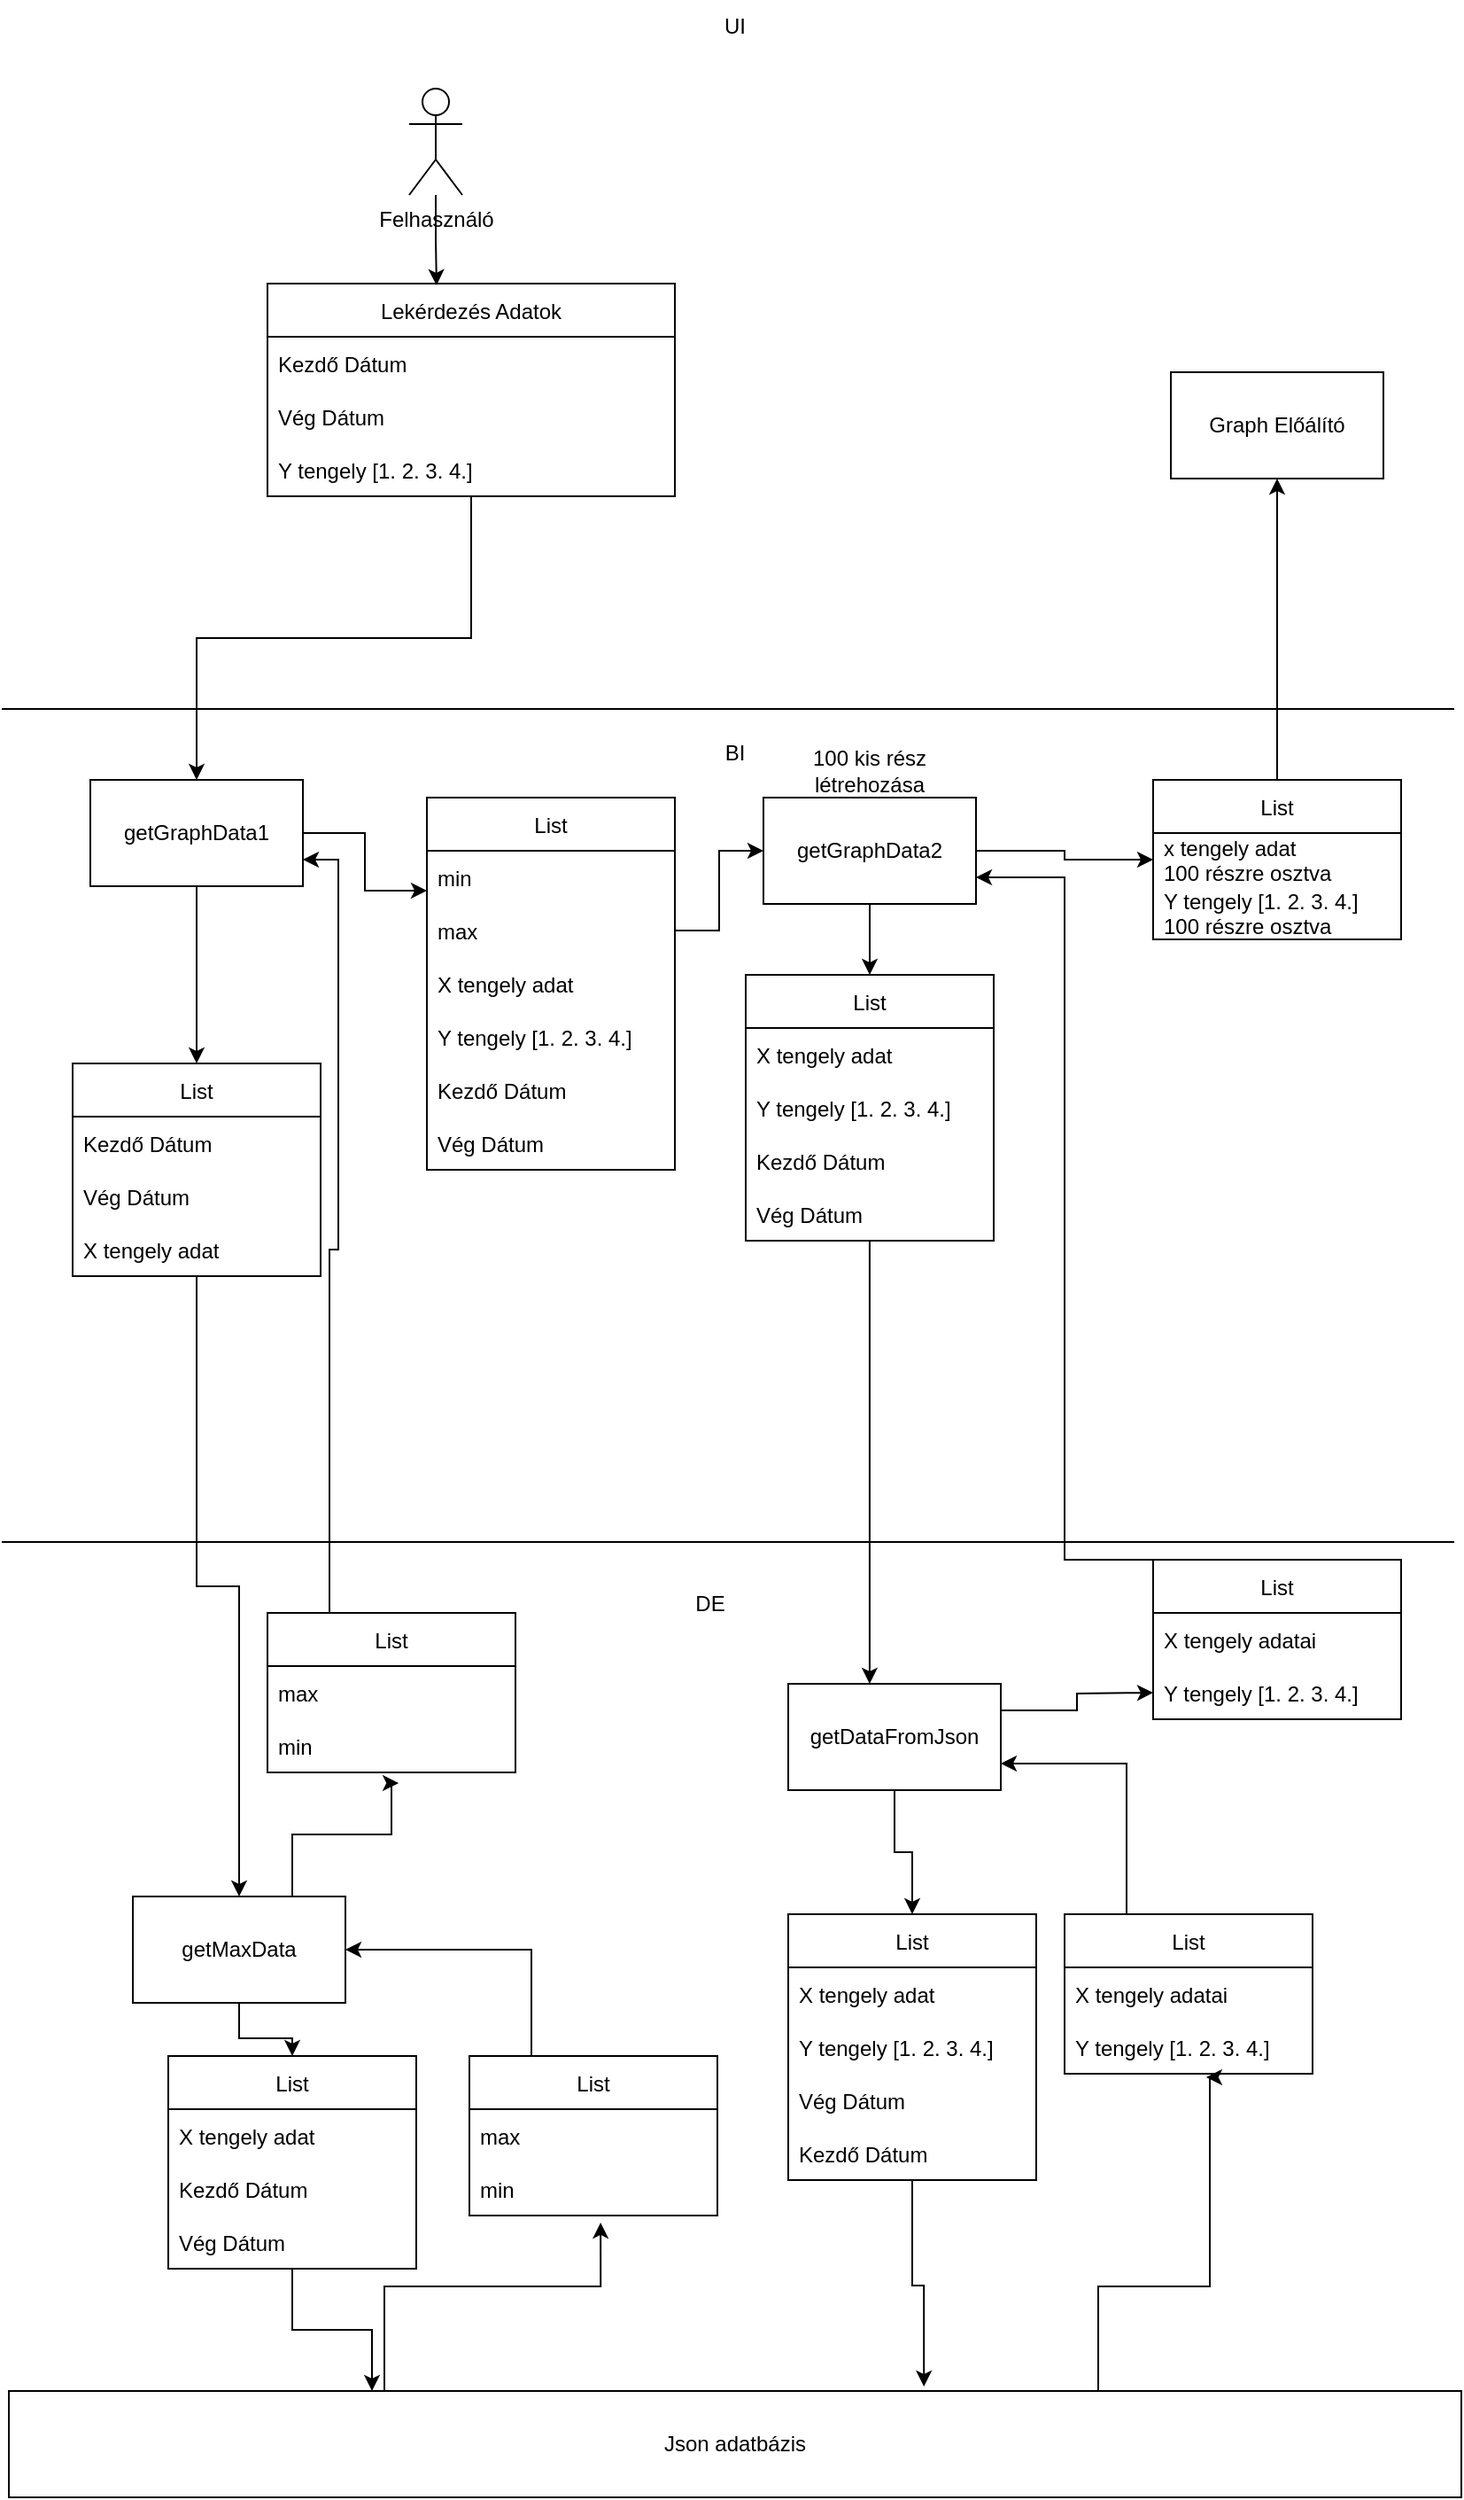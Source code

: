 <mxfile version="19.0.3" type="device"><diagram id="C5RBs43oDa-KdzZeNtuy" name="Page-1"><mxGraphModel dx="1422" dy="865" grid="1" gridSize="10" guides="1" tooltips="1" connect="1" arrows="1" fold="1" page="1" pageScale="1" pageWidth="827" pageHeight="1169" math="0" shadow="0"><root><mxCell id="WIyWlLk6GJQsqaUBKTNV-0"/><mxCell id="WIyWlLk6GJQsqaUBKTNV-1" parent="WIyWlLk6GJQsqaUBKTNV-0"/><mxCell id="8sknbV6qM3izkfEWbmR8-13" style="edgeStyle=orthogonalEdgeStyle;rounded=0;orthogonalLoop=1;jettySize=auto;html=1;" parent="WIyWlLk6GJQsqaUBKTNV-1" source="8sknbV6qM3izkfEWbmR8-0" target="8sknbV6qM3izkfEWbmR8-10" edge="1"><mxGeometry relative="1" as="geometry"/></mxCell><mxCell id="8sknbV6qM3izkfEWbmR8-0" value="Lekérdezés Adatok" style="swimlane;fontStyle=0;childLayout=stackLayout;horizontal=1;startSize=30;horizontalStack=0;resizeParent=1;resizeParentMax=0;resizeLast=0;collapsible=1;marginBottom=0;" parent="WIyWlLk6GJQsqaUBKTNV-1" vertex="1"><mxGeometry x="150" y="160" width="230" height="120" as="geometry"/></mxCell><mxCell id="8sknbV6qM3izkfEWbmR8-5" value="Kezdő Dátum" style="text;strokeColor=none;fillColor=none;align=left;verticalAlign=middle;spacingLeft=4;spacingRight=4;overflow=hidden;points=[[0,0.5],[1,0.5]];portConstraint=eastwest;rotatable=0;" parent="8sknbV6qM3izkfEWbmR8-0" vertex="1"><mxGeometry y="30" width="230" height="30" as="geometry"/></mxCell><mxCell id="8sknbV6qM3izkfEWbmR8-19" value="Vég Dátum" style="text;strokeColor=none;fillColor=none;align=left;verticalAlign=middle;spacingLeft=4;spacingRight=4;overflow=hidden;points=[[0,0.5],[1,0.5]];portConstraint=eastwest;rotatable=0;" parent="8sknbV6qM3izkfEWbmR8-0" vertex="1"><mxGeometry y="60" width="230" height="30" as="geometry"/></mxCell><mxCell id="8sknbV6qM3izkfEWbmR8-1" value="Y tengely [1. 2. 3. 4.]" style="text;strokeColor=none;fillColor=none;align=left;verticalAlign=middle;spacingLeft=4;spacingRight=4;overflow=hidden;points=[[0,0.5],[1,0.5]];portConstraint=eastwest;rotatable=0;" parent="8sknbV6qM3izkfEWbmR8-0" vertex="1"><mxGeometry y="90" width="230" height="30" as="geometry"/></mxCell><mxCell id="8sknbV6qM3izkfEWbmR8-7" value="" style="endArrow=none;html=1;rounded=0;" parent="WIyWlLk6GJQsqaUBKTNV-1" edge="1"><mxGeometry width="50" height="50" relative="1" as="geometry"><mxPoint y="400" as="sourcePoint"/><mxPoint x="820" y="400" as="targetPoint"/></mxGeometry></mxCell><mxCell id="8sknbV6qM3izkfEWbmR8-8" value="UI" style="text;html=1;strokeColor=none;fillColor=none;align=center;verticalAlign=middle;whiteSpace=wrap;rounded=0;" parent="WIyWlLk6GJQsqaUBKTNV-1" vertex="1"><mxGeometry x="384" width="60" height="30" as="geometry"/></mxCell><mxCell id="8sknbV6qM3izkfEWbmR8-9" value="BI" style="text;html=1;strokeColor=none;fillColor=none;align=center;verticalAlign=middle;whiteSpace=wrap;rounded=0;" parent="WIyWlLk6GJQsqaUBKTNV-1" vertex="1"><mxGeometry x="384" y="410" width="60" height="30" as="geometry"/></mxCell><mxCell id="8sknbV6qM3izkfEWbmR8-22" style="edgeStyle=orthogonalEdgeStyle;rounded=0;orthogonalLoop=1;jettySize=auto;html=1;entryX=0.5;entryY=0;entryDx=0;entryDy=0;" parent="WIyWlLk6GJQsqaUBKTNV-1" source="8sknbV6qM3izkfEWbmR8-10" target="8sknbV6qM3izkfEWbmR8-15" edge="1"><mxGeometry relative="1" as="geometry"><mxPoint x="265" y="540" as="targetPoint"/></mxGeometry></mxCell><mxCell id="8sknbV6qM3izkfEWbmR8-66" style="edgeStyle=orthogonalEdgeStyle;rounded=0;orthogonalLoop=1;jettySize=auto;html=1;entryX=0;entryY=0.25;entryDx=0;entryDy=0;" parent="WIyWlLk6GJQsqaUBKTNV-1" source="8sknbV6qM3izkfEWbmR8-10" target="8sknbV6qM3izkfEWbmR8-67" edge="1"><mxGeometry relative="1" as="geometry"><mxPoint x="240" y="470" as="targetPoint"/></mxGeometry></mxCell><mxCell id="8sknbV6qM3izkfEWbmR8-10" value="getGraphData1" style="rounded=0;whiteSpace=wrap;html=1;" parent="WIyWlLk6GJQsqaUBKTNV-1" vertex="1"><mxGeometry x="50" y="440" width="120" height="60" as="geometry"/></mxCell><mxCell id="8sknbV6qM3izkfEWbmR8-12" style="edgeStyle=orthogonalEdgeStyle;rounded=0;orthogonalLoop=1;jettySize=auto;html=1;entryX=0.415;entryY=0.008;entryDx=0;entryDy=0;entryPerimeter=0;" parent="WIyWlLk6GJQsqaUBKTNV-1" source="8sknbV6qM3izkfEWbmR8-11" target="8sknbV6qM3izkfEWbmR8-0" edge="1"><mxGeometry relative="1" as="geometry"/></mxCell><mxCell id="8sknbV6qM3izkfEWbmR8-11" value="Felhasználó" style="shape=umlActor;verticalLabelPosition=bottom;verticalAlign=top;html=1;outlineConnect=0;" parent="WIyWlLk6GJQsqaUBKTNV-1" vertex="1"><mxGeometry x="230" y="50" width="30" height="60" as="geometry"/></mxCell><mxCell id="8sknbV6qM3izkfEWbmR8-27" style="edgeStyle=orthogonalEdgeStyle;rounded=0;orthogonalLoop=1;jettySize=auto;html=1;" parent="WIyWlLk6GJQsqaUBKTNV-1" source="8sknbV6qM3izkfEWbmR8-15" target="8sknbV6qM3izkfEWbmR8-26" edge="1"><mxGeometry relative="1" as="geometry"/></mxCell><mxCell id="8sknbV6qM3izkfEWbmR8-15" value="List" style="swimlane;fontStyle=0;childLayout=stackLayout;horizontal=1;startSize=30;horizontalStack=0;resizeParent=1;resizeParentMax=0;resizeLast=0;collapsible=1;marginBottom=0;" parent="WIyWlLk6GJQsqaUBKTNV-1" vertex="1"><mxGeometry x="40" y="600" width="140" height="120" as="geometry"/></mxCell><mxCell id="8sknbV6qM3izkfEWbmR8-23" value="Kezdő Dátum" style="text;strokeColor=none;fillColor=none;align=left;verticalAlign=middle;spacingLeft=4;spacingRight=4;overflow=hidden;points=[[0,0.5],[1,0.5]];portConstraint=eastwest;rotatable=0;" parent="8sknbV6qM3izkfEWbmR8-15" vertex="1"><mxGeometry y="30" width="140" height="30" as="geometry"/></mxCell><mxCell id="8sknbV6qM3izkfEWbmR8-18" value="Vég Dátum" style="text;strokeColor=none;fillColor=none;align=left;verticalAlign=middle;spacingLeft=4;spacingRight=4;overflow=hidden;points=[[0,0.5],[1,0.5]];portConstraint=eastwest;rotatable=0;" parent="8sknbV6qM3izkfEWbmR8-15" vertex="1"><mxGeometry y="60" width="140" height="30" as="geometry"/></mxCell><mxCell id="S-77wVr5uCVl59UhcXAL-16" value="X tengely adat" style="text;strokeColor=none;fillColor=none;align=left;verticalAlign=middle;spacingLeft=4;spacingRight=4;overflow=hidden;points=[[0,0.5],[1,0.5]];portConstraint=eastwest;rotatable=0;" vertex="1" parent="8sknbV6qM3izkfEWbmR8-15"><mxGeometry y="90" width="140" height="30" as="geometry"/></mxCell><mxCell id="8sknbV6qM3izkfEWbmR8-24" value="" style="endArrow=none;html=1;rounded=0;" parent="WIyWlLk6GJQsqaUBKTNV-1" edge="1"><mxGeometry width="50" height="50" relative="1" as="geometry"><mxPoint y="870" as="sourcePoint"/><mxPoint x="820" y="870" as="targetPoint"/></mxGeometry></mxCell><mxCell id="8sknbV6qM3izkfEWbmR8-25" value="DE" style="text;html=1;strokeColor=none;fillColor=none;align=center;verticalAlign=middle;whiteSpace=wrap;rounded=0;" parent="WIyWlLk6GJQsqaUBKTNV-1" vertex="1"><mxGeometry x="370" y="890" width="60" height="30" as="geometry"/></mxCell><mxCell id="8sknbV6qM3izkfEWbmR8-34" style="edgeStyle=orthogonalEdgeStyle;rounded=0;orthogonalLoop=1;jettySize=auto;html=1;entryX=0.5;entryY=0;entryDx=0;entryDy=0;" parent="WIyWlLk6GJQsqaUBKTNV-1" source="8sknbV6qM3izkfEWbmR8-26" target="8sknbV6qM3izkfEWbmR8-29" edge="1"><mxGeometry relative="1" as="geometry"/></mxCell><mxCell id="8sknbV6qM3izkfEWbmR8-44" style="edgeStyle=orthogonalEdgeStyle;rounded=0;orthogonalLoop=1;jettySize=auto;html=1;exitX=0.75;exitY=0;exitDx=0;exitDy=0;entryX=0.529;entryY=1.2;entryDx=0;entryDy=0;entryPerimeter=0;" parent="WIyWlLk6GJQsqaUBKTNV-1" source="8sknbV6qM3izkfEWbmR8-26" target="8sknbV6qM3izkfEWbmR8-47" edge="1"><mxGeometry relative="1" as="geometry"><mxPoint x="164" y="1050" as="targetPoint"/><Array as="points"><mxPoint x="164" y="1035"/><mxPoint x="220" y="1035"/><mxPoint x="220" y="1006"/></Array></mxGeometry></mxCell><mxCell id="8sknbV6qM3izkfEWbmR8-26" value="getMaxData" style="rounded=0;whiteSpace=wrap;html=1;" parent="WIyWlLk6GJQsqaUBKTNV-1" vertex="1"><mxGeometry x="74" y="1070" width="120" height="60" as="geometry"/></mxCell><mxCell id="8sknbV6qM3izkfEWbmR8-42" style="edgeStyle=orthogonalEdgeStyle;rounded=0;orthogonalLoop=1;jettySize=auto;html=1;exitX=0.25;exitY=0;exitDx=0;exitDy=0;entryX=0.529;entryY=1.133;entryDx=0;entryDy=0;entryPerimeter=0;" parent="WIyWlLk6GJQsqaUBKTNV-1" source="8sknbV6qM3izkfEWbmR8-28" target="8sknbV6qM3izkfEWbmR8-40" edge="1"><mxGeometry relative="1" as="geometry"><Array as="points"><mxPoint x="216" y="1290"/><mxPoint x="338" y="1290"/></Array></mxGeometry></mxCell><mxCell id="8sknbV6qM3izkfEWbmR8-110" style="edgeStyle=orthogonalEdgeStyle;rounded=0;orthogonalLoop=1;jettySize=auto;html=1;exitX=0.75;exitY=0;exitDx=0;exitDy=0;entryX=0.571;entryY=1.067;entryDx=0;entryDy=0;entryPerimeter=0;" parent="WIyWlLk6GJQsqaUBKTNV-1" source="8sknbV6qM3izkfEWbmR8-28" target="S-77wVr5uCVl59UhcXAL-12" edge="1"><mxGeometry relative="1" as="geometry"><Array as="points"><mxPoint x="619" y="1290"/><mxPoint x="682" y="1290"/><mxPoint x="682" y="1172"/></Array><mxPoint x="682.04" y="1233.99" as="targetPoint"/></mxGeometry></mxCell><mxCell id="8sknbV6qM3izkfEWbmR8-28" value="Json adatbázis" style="rounded=0;whiteSpace=wrap;html=1;" parent="WIyWlLk6GJQsqaUBKTNV-1" vertex="1"><mxGeometry x="4" y="1349" width="820" height="60" as="geometry"/></mxCell><mxCell id="8sknbV6qM3izkfEWbmR8-35" style="edgeStyle=orthogonalEdgeStyle;rounded=0;orthogonalLoop=1;jettySize=auto;html=1;entryX=0.25;entryY=0;entryDx=0;entryDy=0;" parent="WIyWlLk6GJQsqaUBKTNV-1" source="8sknbV6qM3izkfEWbmR8-29" target="8sknbV6qM3izkfEWbmR8-28" edge="1"><mxGeometry relative="1" as="geometry"/></mxCell><mxCell id="8sknbV6qM3izkfEWbmR8-29" value="List" style="swimlane;fontStyle=0;childLayout=stackLayout;horizontal=1;startSize=30;horizontalStack=0;resizeParent=1;resizeParentMax=0;resizeLast=0;collapsible=1;marginBottom=0;" parent="WIyWlLk6GJQsqaUBKTNV-1" vertex="1"><mxGeometry x="94" y="1160" width="140" height="120" as="geometry"/></mxCell><mxCell id="8sknbV6qM3izkfEWbmR8-20" value="X tengely adat" style="text;strokeColor=none;fillColor=none;align=left;verticalAlign=middle;spacingLeft=4;spacingRight=4;overflow=hidden;points=[[0,0.5],[1,0.5]];portConstraint=eastwest;rotatable=0;" parent="8sknbV6qM3izkfEWbmR8-29" vertex="1"><mxGeometry y="30" width="140" height="30" as="geometry"/></mxCell><mxCell id="8sknbV6qM3izkfEWbmR8-32" value="Kezdő Dátum" style="text;strokeColor=none;fillColor=none;align=left;verticalAlign=middle;spacingLeft=4;spacingRight=4;overflow=hidden;points=[[0,0.5],[1,0.5]];portConstraint=eastwest;rotatable=0;" parent="8sknbV6qM3izkfEWbmR8-29" vertex="1"><mxGeometry y="60" width="140" height="30" as="geometry"/></mxCell><mxCell id="8sknbV6qM3izkfEWbmR8-33" value="Vég Dátum" style="text;strokeColor=none;fillColor=none;align=left;verticalAlign=middle;spacingLeft=4;spacingRight=4;overflow=hidden;points=[[0,0.5],[1,0.5]];portConstraint=eastwest;rotatable=0;" parent="8sknbV6qM3izkfEWbmR8-29" vertex="1"><mxGeometry y="90" width="140" height="30" as="geometry"/></mxCell><mxCell id="8sknbV6qM3izkfEWbmR8-43" style="edgeStyle=orthogonalEdgeStyle;rounded=0;orthogonalLoop=1;jettySize=auto;html=1;exitX=0.25;exitY=0;exitDx=0;exitDy=0;entryX=1;entryY=0.5;entryDx=0;entryDy=0;" parent="WIyWlLk6GJQsqaUBKTNV-1" source="8sknbV6qM3izkfEWbmR8-38" target="8sknbV6qM3izkfEWbmR8-26" edge="1"><mxGeometry relative="1" as="geometry"/></mxCell><mxCell id="8sknbV6qM3izkfEWbmR8-38" value="List" style="swimlane;fontStyle=0;childLayout=stackLayout;horizontal=1;startSize=30;horizontalStack=0;resizeParent=1;resizeParentMax=0;resizeLast=0;collapsible=1;marginBottom=0;" parent="WIyWlLk6GJQsqaUBKTNV-1" vertex="1"><mxGeometry x="264" y="1160" width="140" height="90" as="geometry"/></mxCell><mxCell id="8sknbV6qM3izkfEWbmR8-39" value="max" style="text;strokeColor=none;fillColor=none;align=left;verticalAlign=middle;spacingLeft=4;spacingRight=4;overflow=hidden;points=[[0,0.5],[1,0.5]];portConstraint=eastwest;rotatable=0;" parent="8sknbV6qM3izkfEWbmR8-38" vertex="1"><mxGeometry y="30" width="140" height="30" as="geometry"/></mxCell><mxCell id="8sknbV6qM3izkfEWbmR8-40" value="min" style="text;strokeColor=none;fillColor=none;align=left;verticalAlign=middle;spacingLeft=4;spacingRight=4;overflow=hidden;points=[[0,0.5],[1,0.5]];portConstraint=eastwest;rotatable=0;" parent="8sknbV6qM3izkfEWbmR8-38" vertex="1"><mxGeometry y="60" width="140" height="30" as="geometry"/></mxCell><mxCell id="8sknbV6qM3izkfEWbmR8-64" style="edgeStyle=orthogonalEdgeStyle;rounded=0;orthogonalLoop=1;jettySize=auto;html=1;exitX=0.25;exitY=0;exitDx=0;exitDy=0;entryX=1;entryY=0.75;entryDx=0;entryDy=0;" parent="WIyWlLk6GJQsqaUBKTNV-1" source="8sknbV6qM3izkfEWbmR8-45" target="8sknbV6qM3izkfEWbmR8-10" edge="1"><mxGeometry relative="1" as="geometry"/></mxCell><mxCell id="8sknbV6qM3izkfEWbmR8-45" value="List" style="swimlane;fontStyle=0;childLayout=stackLayout;horizontal=1;startSize=30;horizontalStack=0;resizeParent=1;resizeParentMax=0;resizeLast=0;collapsible=1;marginBottom=0;" parent="WIyWlLk6GJQsqaUBKTNV-1" vertex="1"><mxGeometry x="150" y="910" width="140" height="90" as="geometry"/></mxCell><mxCell id="8sknbV6qM3izkfEWbmR8-46" value="max" style="text;strokeColor=none;fillColor=none;align=left;verticalAlign=middle;spacingLeft=4;spacingRight=4;overflow=hidden;points=[[0,0.5],[1,0.5]];portConstraint=eastwest;rotatable=0;" parent="8sknbV6qM3izkfEWbmR8-45" vertex="1"><mxGeometry y="30" width="140" height="30" as="geometry"/></mxCell><mxCell id="8sknbV6qM3izkfEWbmR8-47" value="min" style="text;strokeColor=none;fillColor=none;align=left;verticalAlign=middle;spacingLeft=4;spacingRight=4;overflow=hidden;points=[[0,0.5],[1,0.5]];portConstraint=eastwest;rotatable=0;" parent="8sknbV6qM3izkfEWbmR8-45" vertex="1"><mxGeometry y="60" width="140" height="30" as="geometry"/></mxCell><mxCell id="8sknbV6qM3izkfEWbmR8-86" style="edgeStyle=orthogonalEdgeStyle;rounded=0;orthogonalLoop=1;jettySize=auto;html=1;exitX=0.5;exitY=1;exitDx=0;exitDy=0;entryX=0.5;entryY=0;entryDx=0;entryDy=0;" parent="WIyWlLk6GJQsqaUBKTNV-1" source="8sknbV6qM3izkfEWbmR8-65" target="8sknbV6qM3izkfEWbmR8-78" edge="1"><mxGeometry relative="1" as="geometry"/></mxCell><mxCell id="8sknbV6qM3izkfEWbmR8-124" style="edgeStyle=orthogonalEdgeStyle;rounded=0;orthogonalLoop=1;jettySize=auto;html=1;entryX=0;entryY=0.5;entryDx=0;entryDy=0;" parent="WIyWlLk6GJQsqaUBKTNV-1" source="8sknbV6qM3izkfEWbmR8-65" target="8sknbV6qM3izkfEWbmR8-121" edge="1"><mxGeometry relative="1" as="geometry"/></mxCell><mxCell id="8sknbV6qM3izkfEWbmR8-65" value="getGraphData2" style="rounded=0;whiteSpace=wrap;html=1;" parent="WIyWlLk6GJQsqaUBKTNV-1" vertex="1"><mxGeometry x="430" y="450" width="120" height="60" as="geometry"/></mxCell><mxCell id="8sknbV6qM3izkfEWbmR8-67" value="List" style="swimlane;fontStyle=0;childLayout=stackLayout;horizontal=1;startSize=30;horizontalStack=0;resizeParent=1;resizeParentMax=0;resizeLast=0;collapsible=1;marginBottom=0;" parent="WIyWlLk6GJQsqaUBKTNV-1" vertex="1"><mxGeometry x="240" y="450" width="140" height="210" as="geometry"/></mxCell><mxCell id="8sknbV6qM3izkfEWbmR8-69" value="min" style="text;strokeColor=none;fillColor=none;align=left;verticalAlign=middle;spacingLeft=4;spacingRight=4;overflow=hidden;points=[[0,0.5],[1,0.5]];portConstraint=eastwest;rotatable=0;" parent="8sknbV6qM3izkfEWbmR8-67" vertex="1"><mxGeometry y="30" width="140" height="30" as="geometry"/></mxCell><mxCell id="8sknbV6qM3izkfEWbmR8-68" value="max" style="text;strokeColor=none;fillColor=none;align=left;verticalAlign=middle;spacingLeft=4;spacingRight=4;overflow=hidden;points=[[0,0.5],[1,0.5]];portConstraint=eastwest;rotatable=0;" parent="8sknbV6qM3izkfEWbmR8-67" vertex="1"><mxGeometry y="60" width="140" height="30" as="geometry"/></mxCell><mxCell id="8sknbV6qM3izkfEWbmR8-70" value="X tengely adat" style="text;strokeColor=none;fillColor=none;align=left;verticalAlign=middle;spacingLeft=4;spacingRight=4;overflow=hidden;points=[[0,0.5],[1,0.5]];portConstraint=eastwest;rotatable=0;" parent="8sknbV6qM3izkfEWbmR8-67" vertex="1"><mxGeometry y="90" width="140" height="30" as="geometry"/></mxCell><mxCell id="S-77wVr5uCVl59UhcXAL-2" value="Y tengely [1. 2. 3. 4.]" style="text;strokeColor=none;fillColor=none;align=left;verticalAlign=middle;spacingLeft=4;spacingRight=4;overflow=hidden;points=[[0,0.5],[1,0.5]];portConstraint=eastwest;rotatable=0;" vertex="1" parent="8sknbV6qM3izkfEWbmR8-67"><mxGeometry y="120" width="140" height="30" as="geometry"/></mxCell><mxCell id="S-77wVr5uCVl59UhcXAL-0" value="Kezdő Dátum" style="text;strokeColor=none;fillColor=none;align=left;verticalAlign=middle;spacingLeft=4;spacingRight=4;overflow=hidden;points=[[0,0.5],[1,0.5]];portConstraint=eastwest;rotatable=0;" vertex="1" parent="8sknbV6qM3izkfEWbmR8-67"><mxGeometry y="150" width="140" height="30" as="geometry"/></mxCell><mxCell id="S-77wVr5uCVl59UhcXAL-1" value="Vég Dátum" style="text;strokeColor=none;fillColor=none;align=left;verticalAlign=middle;spacingLeft=4;spacingRight=4;overflow=hidden;points=[[0,0.5],[1,0.5]];portConstraint=eastwest;rotatable=0;" vertex="1" parent="8sknbV6qM3izkfEWbmR8-67"><mxGeometry y="180" width="140" height="30" as="geometry"/></mxCell><mxCell id="8sknbV6qM3izkfEWbmR8-75" style="edgeStyle=orthogonalEdgeStyle;rounded=0;orthogonalLoop=1;jettySize=auto;html=1;exitX=1;exitY=0.5;exitDx=0;exitDy=0;entryX=0;entryY=0.5;entryDx=0;entryDy=0;" parent="WIyWlLk6GJQsqaUBKTNV-1" source="8sknbV6qM3izkfEWbmR8-68" target="8sknbV6qM3izkfEWbmR8-65" edge="1"><mxGeometry relative="1" as="geometry"/></mxCell><mxCell id="8sknbV6qM3izkfEWbmR8-91" style="edgeStyle=orthogonalEdgeStyle;rounded=0;orthogonalLoop=1;jettySize=auto;html=1;entryX=0.383;entryY=0;entryDx=0;entryDy=0;entryPerimeter=0;" parent="WIyWlLk6GJQsqaUBKTNV-1" source="8sknbV6qM3izkfEWbmR8-78" target="8sknbV6qM3izkfEWbmR8-90" edge="1"><mxGeometry relative="1" as="geometry"/></mxCell><mxCell id="8sknbV6qM3izkfEWbmR8-78" value="List" style="swimlane;fontStyle=0;childLayout=stackLayout;horizontal=1;startSize=30;horizontalStack=0;resizeParent=1;resizeParentMax=0;resizeLast=0;collapsible=1;marginBottom=0;" parent="WIyWlLk6GJQsqaUBKTNV-1" vertex="1"><mxGeometry x="420" y="550" width="140" height="150" as="geometry"/></mxCell><mxCell id="S-77wVr5uCVl59UhcXAL-3" value="X tengely adat" style="text;strokeColor=none;fillColor=none;align=left;verticalAlign=middle;spacingLeft=4;spacingRight=4;overflow=hidden;points=[[0,0.5],[1,0.5]];portConstraint=eastwest;rotatable=0;" vertex="1" parent="8sknbV6qM3izkfEWbmR8-78"><mxGeometry y="30" width="140" height="30" as="geometry"/></mxCell><mxCell id="S-77wVr5uCVl59UhcXAL-5" value="Y tengely [1. 2. 3. 4.]" style="text;strokeColor=none;fillColor=none;align=left;verticalAlign=middle;spacingLeft=4;spacingRight=4;overflow=hidden;points=[[0,0.5],[1,0.5]];portConstraint=eastwest;rotatable=0;" vertex="1" parent="8sknbV6qM3izkfEWbmR8-78"><mxGeometry y="60" width="140" height="30" as="geometry"/></mxCell><mxCell id="S-77wVr5uCVl59UhcXAL-4" value="Kezdő Dátum" style="text;strokeColor=none;fillColor=none;align=left;verticalAlign=middle;spacingLeft=4;spacingRight=4;overflow=hidden;points=[[0,0.5],[1,0.5]];portConstraint=eastwest;rotatable=0;" vertex="1" parent="8sknbV6qM3izkfEWbmR8-78"><mxGeometry y="90" width="140" height="30" as="geometry"/></mxCell><mxCell id="S-77wVr5uCVl59UhcXAL-6" value="Vég Dátum" style="text;strokeColor=none;fillColor=none;align=left;verticalAlign=middle;spacingLeft=4;spacingRight=4;overflow=hidden;points=[[0,0.5],[1,0.5]];portConstraint=eastwest;rotatable=0;" vertex="1" parent="8sknbV6qM3izkfEWbmR8-78"><mxGeometry y="120" width="140" height="30" as="geometry"/></mxCell><mxCell id="8sknbV6qM3izkfEWbmR8-89" value="100 kis rész létrehozása" style="text;html=1;strokeColor=none;fillColor=none;align=center;verticalAlign=middle;whiteSpace=wrap;rounded=0;" parent="WIyWlLk6GJQsqaUBKTNV-1" vertex="1"><mxGeometry x="430" y="420" width="120" height="30" as="geometry"/></mxCell><mxCell id="8sknbV6qM3izkfEWbmR8-99" style="edgeStyle=orthogonalEdgeStyle;rounded=0;orthogonalLoop=1;jettySize=auto;html=1;" parent="WIyWlLk6GJQsqaUBKTNV-1" source="8sknbV6qM3izkfEWbmR8-90" target="8sknbV6qM3izkfEWbmR8-92" edge="1"><mxGeometry relative="1" as="geometry"/></mxCell><mxCell id="8sknbV6qM3izkfEWbmR8-117" style="edgeStyle=orthogonalEdgeStyle;rounded=0;orthogonalLoop=1;jettySize=auto;html=1;exitX=1;exitY=0.25;exitDx=0;exitDy=0;entryX=0;entryY=0.5;entryDx=0;entryDy=0;" parent="WIyWlLk6GJQsqaUBKTNV-1" source="8sknbV6qM3izkfEWbmR8-90" edge="1"><mxGeometry relative="1" as="geometry"><mxPoint x="650" y="955" as="targetPoint"/></mxGeometry></mxCell><mxCell id="8sknbV6qM3izkfEWbmR8-90" value="getDataFromJson" style="rounded=0;whiteSpace=wrap;html=1;" parent="WIyWlLk6GJQsqaUBKTNV-1" vertex="1"><mxGeometry x="444" y="950" width="120" height="60" as="geometry"/></mxCell><mxCell id="8sknbV6qM3izkfEWbmR8-100" style="edgeStyle=orthogonalEdgeStyle;rounded=0;orthogonalLoop=1;jettySize=auto;html=1;entryX=0.63;entryY=-0.042;entryDx=0;entryDy=0;entryPerimeter=0;" parent="WIyWlLk6GJQsqaUBKTNV-1" source="8sknbV6qM3izkfEWbmR8-92" target="8sknbV6qM3izkfEWbmR8-28" edge="1"><mxGeometry relative="1" as="geometry"/></mxCell><mxCell id="8sknbV6qM3izkfEWbmR8-92" value="List" style="swimlane;fontStyle=0;childLayout=stackLayout;horizontal=1;startSize=30;horizontalStack=0;resizeParent=1;resizeParentMax=0;resizeLast=0;collapsible=1;marginBottom=0;" parent="WIyWlLk6GJQsqaUBKTNV-1" vertex="1"><mxGeometry x="444" y="1080" width="140" height="150" as="geometry"/></mxCell><mxCell id="S-77wVr5uCVl59UhcXAL-8" value="X tengely adat" style="text;strokeColor=none;fillColor=none;align=left;verticalAlign=middle;spacingLeft=4;spacingRight=4;overflow=hidden;points=[[0,0.5],[1,0.5]];portConstraint=eastwest;rotatable=0;" vertex="1" parent="8sknbV6qM3izkfEWbmR8-92"><mxGeometry y="30" width="140" height="30" as="geometry"/></mxCell><mxCell id="S-77wVr5uCVl59UhcXAL-9" value="Y tengely [1. 2. 3. 4.]" style="text;strokeColor=none;fillColor=none;align=left;verticalAlign=middle;spacingLeft=4;spacingRight=4;overflow=hidden;points=[[0,0.5],[1,0.5]];portConstraint=eastwest;rotatable=0;" vertex="1" parent="8sknbV6qM3izkfEWbmR8-92"><mxGeometry y="60" width="140" height="30" as="geometry"/></mxCell><mxCell id="S-77wVr5uCVl59UhcXAL-10" value="Vég Dátum" style="text;strokeColor=none;fillColor=none;align=left;verticalAlign=middle;spacingLeft=4;spacingRight=4;overflow=hidden;points=[[0,0.5],[1,0.5]];portConstraint=eastwest;rotatable=0;" vertex="1" parent="8sknbV6qM3izkfEWbmR8-92"><mxGeometry y="90" width="140" height="30" as="geometry"/></mxCell><mxCell id="S-77wVr5uCVl59UhcXAL-7" value="Kezdő Dátum" style="text;strokeColor=none;fillColor=none;align=left;verticalAlign=middle;spacingLeft=4;spacingRight=4;overflow=hidden;points=[[0,0.5],[1,0.5]];portConstraint=eastwest;rotatable=0;" vertex="1" parent="8sknbV6qM3izkfEWbmR8-92"><mxGeometry y="120" width="140" height="30" as="geometry"/></mxCell><mxCell id="8sknbV6qM3izkfEWbmR8-111" style="edgeStyle=orthogonalEdgeStyle;rounded=0;orthogonalLoop=1;jettySize=auto;html=1;exitX=0.25;exitY=0;exitDx=0;exitDy=0;entryX=1;entryY=0.75;entryDx=0;entryDy=0;" parent="WIyWlLk6GJQsqaUBKTNV-1" source="8sknbV6qM3izkfEWbmR8-101" target="8sknbV6qM3izkfEWbmR8-90" edge="1"><mxGeometry relative="1" as="geometry"/></mxCell><mxCell id="8sknbV6qM3izkfEWbmR8-101" value="List" style="swimlane;fontStyle=0;childLayout=stackLayout;horizontal=1;startSize=30;horizontalStack=0;resizeParent=1;resizeParentMax=0;resizeLast=0;collapsible=1;marginBottom=0;" parent="WIyWlLk6GJQsqaUBKTNV-1" vertex="1"><mxGeometry x="600" y="1080" width="140" height="90" as="geometry"/></mxCell><mxCell id="S-77wVr5uCVl59UhcXAL-11" value="X tengely adatai" style="text;strokeColor=none;fillColor=none;align=left;verticalAlign=middle;spacingLeft=4;spacingRight=4;overflow=hidden;points=[[0,0.5],[1,0.5]];portConstraint=eastwest;rotatable=0;" vertex="1" parent="8sknbV6qM3izkfEWbmR8-101"><mxGeometry y="30" width="140" height="30" as="geometry"/></mxCell><mxCell id="S-77wVr5uCVl59UhcXAL-12" value="Y tengely [1. 2. 3. 4.]" style="text;strokeColor=none;fillColor=none;align=left;verticalAlign=middle;spacingLeft=4;spacingRight=4;overflow=hidden;points=[[0,0.5],[1,0.5]];portConstraint=eastwest;rotatable=0;" vertex="1" parent="8sknbV6qM3izkfEWbmR8-101"><mxGeometry y="60" width="140" height="30" as="geometry"/></mxCell><mxCell id="8sknbV6qM3izkfEWbmR8-118" style="edgeStyle=orthogonalEdgeStyle;rounded=0;orthogonalLoop=1;jettySize=auto;html=1;exitX=0.25;exitY=0;exitDx=0;exitDy=0;entryX=1;entryY=0.75;entryDx=0;entryDy=0;" parent="WIyWlLk6GJQsqaUBKTNV-1" source="8sknbV6qM3izkfEWbmR8-112" target="8sknbV6qM3izkfEWbmR8-65" edge="1"><mxGeometry relative="1" as="geometry"><mxPoint x="660" y="710" as="targetPoint"/><Array as="points"><mxPoint x="600" y="880"/><mxPoint x="600" y="495"/></Array></mxGeometry></mxCell><mxCell id="8sknbV6qM3izkfEWbmR8-112" value="List" style="swimlane;fontStyle=0;childLayout=stackLayout;horizontal=1;startSize=30;horizontalStack=0;resizeParent=1;resizeParentMax=0;resizeLast=0;collapsible=1;marginBottom=0;" parent="WIyWlLk6GJQsqaUBKTNV-1" vertex="1"><mxGeometry x="650" y="880" width="140" height="90" as="geometry"/></mxCell><mxCell id="S-77wVr5uCVl59UhcXAL-13" value="X tengely adatai" style="text;strokeColor=none;fillColor=none;align=left;verticalAlign=middle;spacingLeft=4;spacingRight=4;overflow=hidden;points=[[0,0.5],[1,0.5]];portConstraint=eastwest;rotatable=0;" vertex="1" parent="8sknbV6qM3izkfEWbmR8-112"><mxGeometry y="30" width="140" height="30" as="geometry"/></mxCell><mxCell id="S-77wVr5uCVl59UhcXAL-14" value="Y tengely [1. 2. 3. 4.]" style="text;strokeColor=none;fillColor=none;align=left;verticalAlign=middle;spacingLeft=4;spacingRight=4;overflow=hidden;points=[[0,0.5],[1,0.5]];portConstraint=eastwest;rotatable=0;" vertex="1" parent="8sknbV6qM3izkfEWbmR8-112"><mxGeometry y="60" width="140" height="30" as="geometry"/></mxCell><mxCell id="8sknbV6qM3izkfEWbmR8-119" value="Graph Előálító" style="rounded=0;whiteSpace=wrap;html=1;" parent="WIyWlLk6GJQsqaUBKTNV-1" vertex="1"><mxGeometry x="660" y="210" width="120" height="60" as="geometry"/></mxCell><mxCell id="8sknbV6qM3izkfEWbmR8-125" style="edgeStyle=orthogonalEdgeStyle;rounded=0;orthogonalLoop=1;jettySize=auto;html=1;entryX=0.5;entryY=1;entryDx=0;entryDy=0;" parent="WIyWlLk6GJQsqaUBKTNV-1" source="8sknbV6qM3izkfEWbmR8-120" target="8sknbV6qM3izkfEWbmR8-119" edge="1"><mxGeometry relative="1" as="geometry"/></mxCell><mxCell id="8sknbV6qM3izkfEWbmR8-120" value="List" style="swimlane;fontStyle=0;childLayout=stackLayout;horizontal=1;startSize=30;horizontalStack=0;resizeParent=1;resizeParentMax=0;resizeLast=0;collapsible=1;marginBottom=0;" parent="WIyWlLk6GJQsqaUBKTNV-1" vertex="1"><mxGeometry x="650" y="440" width="140" height="90" as="geometry"/></mxCell><mxCell id="8sknbV6qM3izkfEWbmR8-121" value="x tengely adat &#10;100 részre osztva" style="text;strokeColor=none;fillColor=none;align=left;verticalAlign=middle;spacingLeft=4;spacingRight=4;overflow=hidden;points=[[0,0.5],[1,0.5]];portConstraint=eastwest;rotatable=0;" parent="8sknbV6qM3izkfEWbmR8-120" vertex="1"><mxGeometry y="30" width="140" height="30" as="geometry"/></mxCell><mxCell id="S-77wVr5uCVl59UhcXAL-15" value="Y tengely [1. 2. 3. 4.]&#10;100 részre osztva" style="text;strokeColor=none;fillColor=none;align=left;verticalAlign=middle;spacingLeft=4;spacingRight=4;overflow=hidden;points=[[0,0.5],[1,0.5]];portConstraint=eastwest;rotatable=0;" vertex="1" parent="8sknbV6qM3izkfEWbmR8-120"><mxGeometry y="60" width="140" height="30" as="geometry"/></mxCell></root></mxGraphModel></diagram></mxfile>